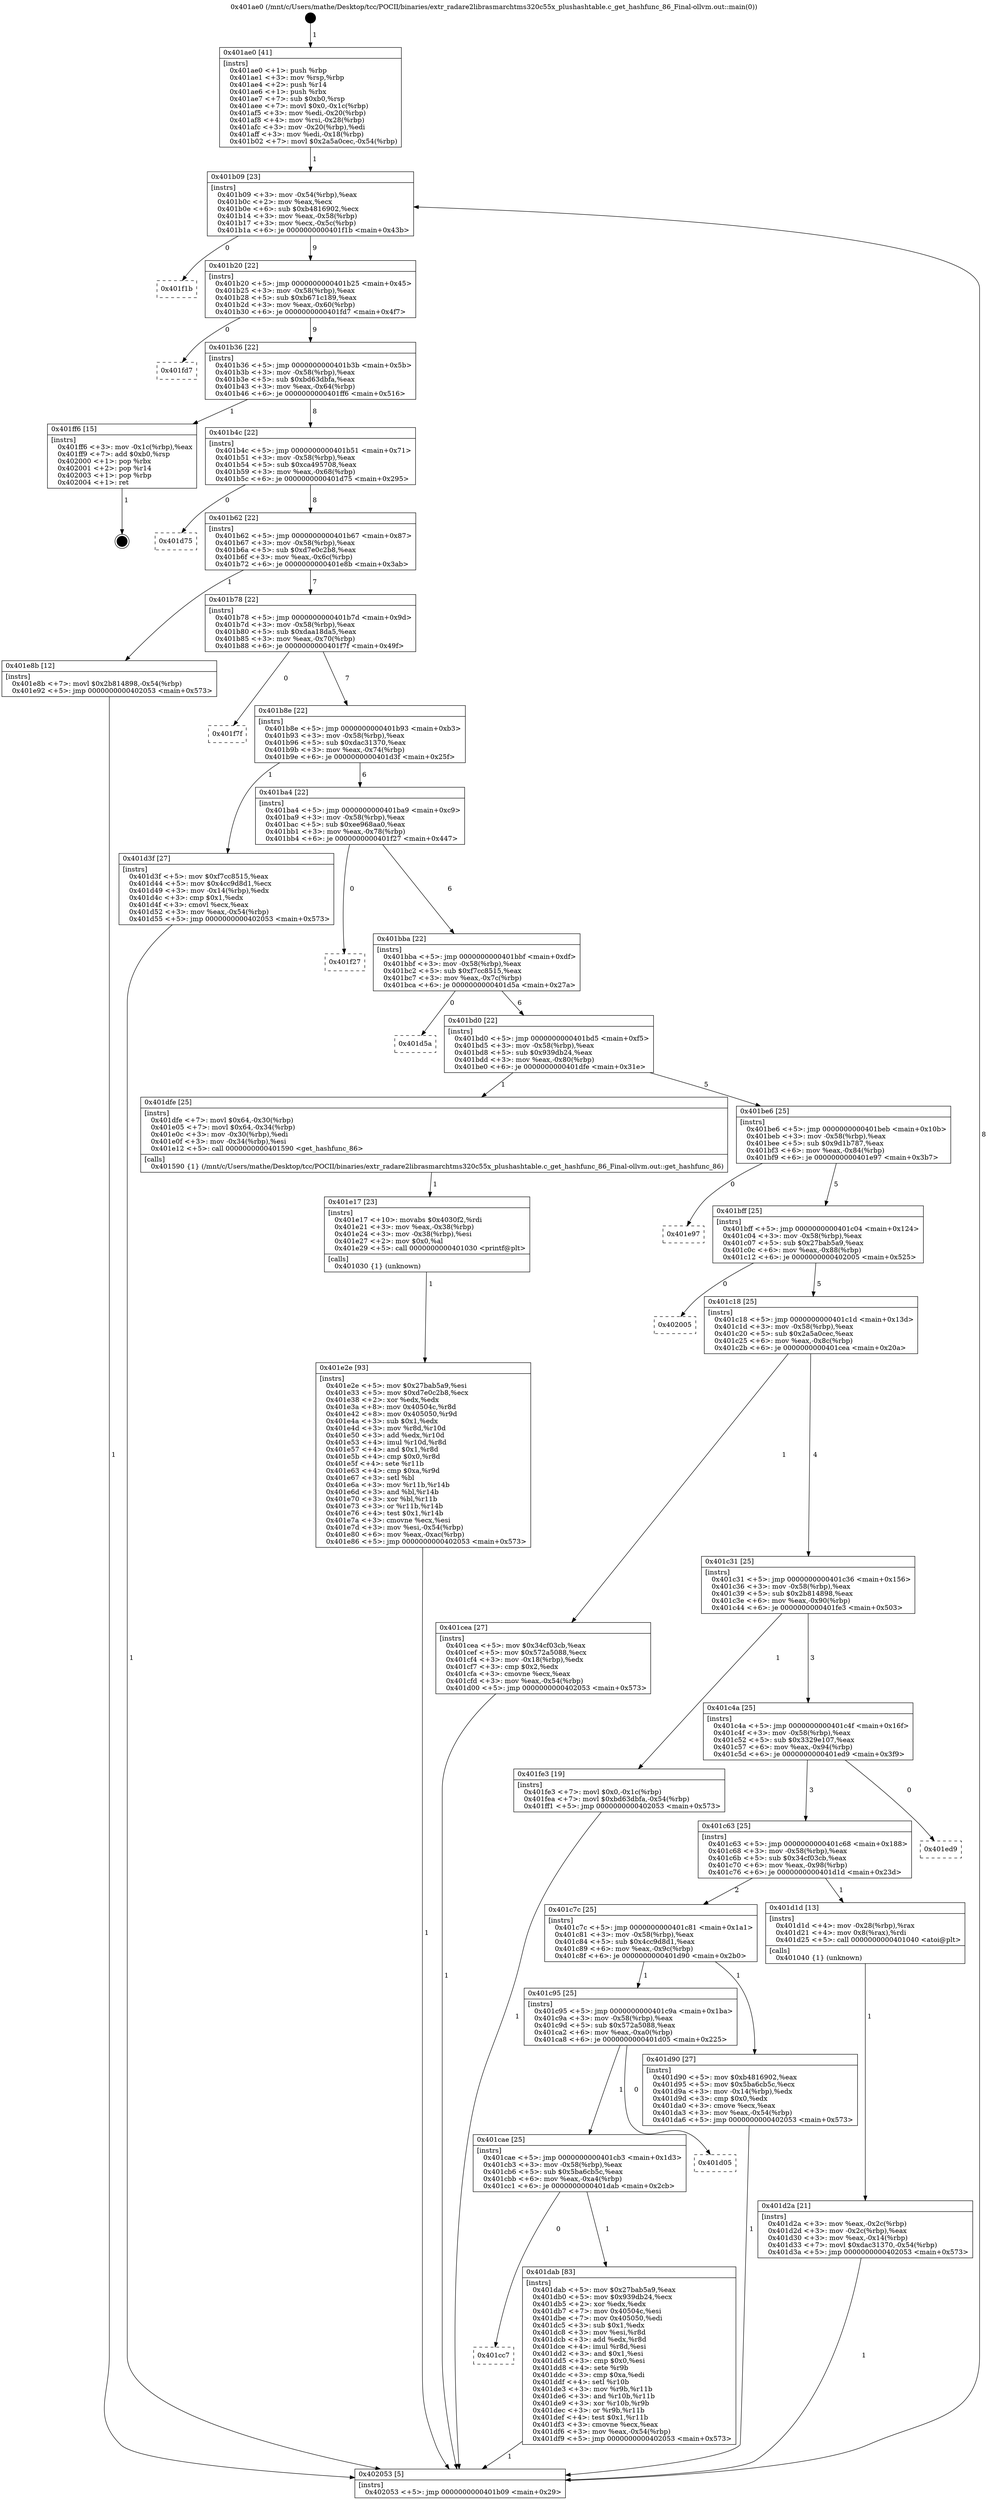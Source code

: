 digraph "0x401ae0" {
  label = "0x401ae0 (/mnt/c/Users/mathe/Desktop/tcc/POCII/binaries/extr_radare2librasmarchtms320c55x_plushashtable.c_get_hashfunc_86_Final-ollvm.out::main(0))"
  labelloc = "t"
  node[shape=record]

  Entry [label="",width=0.3,height=0.3,shape=circle,fillcolor=black,style=filled]
  "0x401b09" [label="{
     0x401b09 [23]\l
     | [instrs]\l
     &nbsp;&nbsp;0x401b09 \<+3\>: mov -0x54(%rbp),%eax\l
     &nbsp;&nbsp;0x401b0c \<+2\>: mov %eax,%ecx\l
     &nbsp;&nbsp;0x401b0e \<+6\>: sub $0xb4816902,%ecx\l
     &nbsp;&nbsp;0x401b14 \<+3\>: mov %eax,-0x58(%rbp)\l
     &nbsp;&nbsp;0x401b17 \<+3\>: mov %ecx,-0x5c(%rbp)\l
     &nbsp;&nbsp;0x401b1a \<+6\>: je 0000000000401f1b \<main+0x43b\>\l
  }"]
  "0x401f1b" [label="{
     0x401f1b\l
  }", style=dashed]
  "0x401b20" [label="{
     0x401b20 [22]\l
     | [instrs]\l
     &nbsp;&nbsp;0x401b20 \<+5\>: jmp 0000000000401b25 \<main+0x45\>\l
     &nbsp;&nbsp;0x401b25 \<+3\>: mov -0x58(%rbp),%eax\l
     &nbsp;&nbsp;0x401b28 \<+5\>: sub $0xb671c189,%eax\l
     &nbsp;&nbsp;0x401b2d \<+3\>: mov %eax,-0x60(%rbp)\l
     &nbsp;&nbsp;0x401b30 \<+6\>: je 0000000000401fd7 \<main+0x4f7\>\l
  }"]
  Exit [label="",width=0.3,height=0.3,shape=circle,fillcolor=black,style=filled,peripheries=2]
  "0x401fd7" [label="{
     0x401fd7\l
  }", style=dashed]
  "0x401b36" [label="{
     0x401b36 [22]\l
     | [instrs]\l
     &nbsp;&nbsp;0x401b36 \<+5\>: jmp 0000000000401b3b \<main+0x5b\>\l
     &nbsp;&nbsp;0x401b3b \<+3\>: mov -0x58(%rbp),%eax\l
     &nbsp;&nbsp;0x401b3e \<+5\>: sub $0xbd63dbfa,%eax\l
     &nbsp;&nbsp;0x401b43 \<+3\>: mov %eax,-0x64(%rbp)\l
     &nbsp;&nbsp;0x401b46 \<+6\>: je 0000000000401ff6 \<main+0x516\>\l
  }"]
  "0x401e2e" [label="{
     0x401e2e [93]\l
     | [instrs]\l
     &nbsp;&nbsp;0x401e2e \<+5\>: mov $0x27bab5a9,%esi\l
     &nbsp;&nbsp;0x401e33 \<+5\>: mov $0xd7e0c2b8,%ecx\l
     &nbsp;&nbsp;0x401e38 \<+2\>: xor %edx,%edx\l
     &nbsp;&nbsp;0x401e3a \<+8\>: mov 0x40504c,%r8d\l
     &nbsp;&nbsp;0x401e42 \<+8\>: mov 0x405050,%r9d\l
     &nbsp;&nbsp;0x401e4a \<+3\>: sub $0x1,%edx\l
     &nbsp;&nbsp;0x401e4d \<+3\>: mov %r8d,%r10d\l
     &nbsp;&nbsp;0x401e50 \<+3\>: add %edx,%r10d\l
     &nbsp;&nbsp;0x401e53 \<+4\>: imul %r10d,%r8d\l
     &nbsp;&nbsp;0x401e57 \<+4\>: and $0x1,%r8d\l
     &nbsp;&nbsp;0x401e5b \<+4\>: cmp $0x0,%r8d\l
     &nbsp;&nbsp;0x401e5f \<+4\>: sete %r11b\l
     &nbsp;&nbsp;0x401e63 \<+4\>: cmp $0xa,%r9d\l
     &nbsp;&nbsp;0x401e67 \<+3\>: setl %bl\l
     &nbsp;&nbsp;0x401e6a \<+3\>: mov %r11b,%r14b\l
     &nbsp;&nbsp;0x401e6d \<+3\>: and %bl,%r14b\l
     &nbsp;&nbsp;0x401e70 \<+3\>: xor %bl,%r11b\l
     &nbsp;&nbsp;0x401e73 \<+3\>: or %r11b,%r14b\l
     &nbsp;&nbsp;0x401e76 \<+4\>: test $0x1,%r14b\l
     &nbsp;&nbsp;0x401e7a \<+3\>: cmovne %ecx,%esi\l
     &nbsp;&nbsp;0x401e7d \<+3\>: mov %esi,-0x54(%rbp)\l
     &nbsp;&nbsp;0x401e80 \<+6\>: mov %eax,-0xac(%rbp)\l
     &nbsp;&nbsp;0x401e86 \<+5\>: jmp 0000000000402053 \<main+0x573\>\l
  }"]
  "0x401ff6" [label="{
     0x401ff6 [15]\l
     | [instrs]\l
     &nbsp;&nbsp;0x401ff6 \<+3\>: mov -0x1c(%rbp),%eax\l
     &nbsp;&nbsp;0x401ff9 \<+7\>: add $0xb0,%rsp\l
     &nbsp;&nbsp;0x402000 \<+1\>: pop %rbx\l
     &nbsp;&nbsp;0x402001 \<+2\>: pop %r14\l
     &nbsp;&nbsp;0x402003 \<+1\>: pop %rbp\l
     &nbsp;&nbsp;0x402004 \<+1\>: ret\l
  }"]
  "0x401b4c" [label="{
     0x401b4c [22]\l
     | [instrs]\l
     &nbsp;&nbsp;0x401b4c \<+5\>: jmp 0000000000401b51 \<main+0x71\>\l
     &nbsp;&nbsp;0x401b51 \<+3\>: mov -0x58(%rbp),%eax\l
     &nbsp;&nbsp;0x401b54 \<+5\>: sub $0xca495708,%eax\l
     &nbsp;&nbsp;0x401b59 \<+3\>: mov %eax,-0x68(%rbp)\l
     &nbsp;&nbsp;0x401b5c \<+6\>: je 0000000000401d75 \<main+0x295\>\l
  }"]
  "0x401e17" [label="{
     0x401e17 [23]\l
     | [instrs]\l
     &nbsp;&nbsp;0x401e17 \<+10\>: movabs $0x4030f2,%rdi\l
     &nbsp;&nbsp;0x401e21 \<+3\>: mov %eax,-0x38(%rbp)\l
     &nbsp;&nbsp;0x401e24 \<+3\>: mov -0x38(%rbp),%esi\l
     &nbsp;&nbsp;0x401e27 \<+2\>: mov $0x0,%al\l
     &nbsp;&nbsp;0x401e29 \<+5\>: call 0000000000401030 \<printf@plt\>\l
     | [calls]\l
     &nbsp;&nbsp;0x401030 \{1\} (unknown)\l
  }"]
  "0x401d75" [label="{
     0x401d75\l
  }", style=dashed]
  "0x401b62" [label="{
     0x401b62 [22]\l
     | [instrs]\l
     &nbsp;&nbsp;0x401b62 \<+5\>: jmp 0000000000401b67 \<main+0x87\>\l
     &nbsp;&nbsp;0x401b67 \<+3\>: mov -0x58(%rbp),%eax\l
     &nbsp;&nbsp;0x401b6a \<+5\>: sub $0xd7e0c2b8,%eax\l
     &nbsp;&nbsp;0x401b6f \<+3\>: mov %eax,-0x6c(%rbp)\l
     &nbsp;&nbsp;0x401b72 \<+6\>: je 0000000000401e8b \<main+0x3ab\>\l
  }"]
  "0x401cc7" [label="{
     0x401cc7\l
  }", style=dashed]
  "0x401e8b" [label="{
     0x401e8b [12]\l
     | [instrs]\l
     &nbsp;&nbsp;0x401e8b \<+7\>: movl $0x2b814898,-0x54(%rbp)\l
     &nbsp;&nbsp;0x401e92 \<+5\>: jmp 0000000000402053 \<main+0x573\>\l
  }"]
  "0x401b78" [label="{
     0x401b78 [22]\l
     | [instrs]\l
     &nbsp;&nbsp;0x401b78 \<+5\>: jmp 0000000000401b7d \<main+0x9d\>\l
     &nbsp;&nbsp;0x401b7d \<+3\>: mov -0x58(%rbp),%eax\l
     &nbsp;&nbsp;0x401b80 \<+5\>: sub $0xdaa18da5,%eax\l
     &nbsp;&nbsp;0x401b85 \<+3\>: mov %eax,-0x70(%rbp)\l
     &nbsp;&nbsp;0x401b88 \<+6\>: je 0000000000401f7f \<main+0x49f\>\l
  }"]
  "0x401dab" [label="{
     0x401dab [83]\l
     | [instrs]\l
     &nbsp;&nbsp;0x401dab \<+5\>: mov $0x27bab5a9,%eax\l
     &nbsp;&nbsp;0x401db0 \<+5\>: mov $0x939db24,%ecx\l
     &nbsp;&nbsp;0x401db5 \<+2\>: xor %edx,%edx\l
     &nbsp;&nbsp;0x401db7 \<+7\>: mov 0x40504c,%esi\l
     &nbsp;&nbsp;0x401dbe \<+7\>: mov 0x405050,%edi\l
     &nbsp;&nbsp;0x401dc5 \<+3\>: sub $0x1,%edx\l
     &nbsp;&nbsp;0x401dc8 \<+3\>: mov %esi,%r8d\l
     &nbsp;&nbsp;0x401dcb \<+3\>: add %edx,%r8d\l
     &nbsp;&nbsp;0x401dce \<+4\>: imul %r8d,%esi\l
     &nbsp;&nbsp;0x401dd2 \<+3\>: and $0x1,%esi\l
     &nbsp;&nbsp;0x401dd5 \<+3\>: cmp $0x0,%esi\l
     &nbsp;&nbsp;0x401dd8 \<+4\>: sete %r9b\l
     &nbsp;&nbsp;0x401ddc \<+3\>: cmp $0xa,%edi\l
     &nbsp;&nbsp;0x401ddf \<+4\>: setl %r10b\l
     &nbsp;&nbsp;0x401de3 \<+3\>: mov %r9b,%r11b\l
     &nbsp;&nbsp;0x401de6 \<+3\>: and %r10b,%r11b\l
     &nbsp;&nbsp;0x401de9 \<+3\>: xor %r10b,%r9b\l
     &nbsp;&nbsp;0x401dec \<+3\>: or %r9b,%r11b\l
     &nbsp;&nbsp;0x401def \<+4\>: test $0x1,%r11b\l
     &nbsp;&nbsp;0x401df3 \<+3\>: cmovne %ecx,%eax\l
     &nbsp;&nbsp;0x401df6 \<+3\>: mov %eax,-0x54(%rbp)\l
     &nbsp;&nbsp;0x401df9 \<+5\>: jmp 0000000000402053 \<main+0x573\>\l
  }"]
  "0x401f7f" [label="{
     0x401f7f\l
  }", style=dashed]
  "0x401b8e" [label="{
     0x401b8e [22]\l
     | [instrs]\l
     &nbsp;&nbsp;0x401b8e \<+5\>: jmp 0000000000401b93 \<main+0xb3\>\l
     &nbsp;&nbsp;0x401b93 \<+3\>: mov -0x58(%rbp),%eax\l
     &nbsp;&nbsp;0x401b96 \<+5\>: sub $0xdac31370,%eax\l
     &nbsp;&nbsp;0x401b9b \<+3\>: mov %eax,-0x74(%rbp)\l
     &nbsp;&nbsp;0x401b9e \<+6\>: je 0000000000401d3f \<main+0x25f\>\l
  }"]
  "0x401cae" [label="{
     0x401cae [25]\l
     | [instrs]\l
     &nbsp;&nbsp;0x401cae \<+5\>: jmp 0000000000401cb3 \<main+0x1d3\>\l
     &nbsp;&nbsp;0x401cb3 \<+3\>: mov -0x58(%rbp),%eax\l
     &nbsp;&nbsp;0x401cb6 \<+5\>: sub $0x5ba6cb5c,%eax\l
     &nbsp;&nbsp;0x401cbb \<+6\>: mov %eax,-0xa4(%rbp)\l
     &nbsp;&nbsp;0x401cc1 \<+6\>: je 0000000000401dab \<main+0x2cb\>\l
  }"]
  "0x401d3f" [label="{
     0x401d3f [27]\l
     | [instrs]\l
     &nbsp;&nbsp;0x401d3f \<+5\>: mov $0xf7cc8515,%eax\l
     &nbsp;&nbsp;0x401d44 \<+5\>: mov $0x4cc9d8d1,%ecx\l
     &nbsp;&nbsp;0x401d49 \<+3\>: mov -0x14(%rbp),%edx\l
     &nbsp;&nbsp;0x401d4c \<+3\>: cmp $0x1,%edx\l
     &nbsp;&nbsp;0x401d4f \<+3\>: cmovl %ecx,%eax\l
     &nbsp;&nbsp;0x401d52 \<+3\>: mov %eax,-0x54(%rbp)\l
     &nbsp;&nbsp;0x401d55 \<+5\>: jmp 0000000000402053 \<main+0x573\>\l
  }"]
  "0x401ba4" [label="{
     0x401ba4 [22]\l
     | [instrs]\l
     &nbsp;&nbsp;0x401ba4 \<+5\>: jmp 0000000000401ba9 \<main+0xc9\>\l
     &nbsp;&nbsp;0x401ba9 \<+3\>: mov -0x58(%rbp),%eax\l
     &nbsp;&nbsp;0x401bac \<+5\>: sub $0xee968aa0,%eax\l
     &nbsp;&nbsp;0x401bb1 \<+3\>: mov %eax,-0x78(%rbp)\l
     &nbsp;&nbsp;0x401bb4 \<+6\>: je 0000000000401f27 \<main+0x447\>\l
  }"]
  "0x401d05" [label="{
     0x401d05\l
  }", style=dashed]
  "0x401f27" [label="{
     0x401f27\l
  }", style=dashed]
  "0x401bba" [label="{
     0x401bba [22]\l
     | [instrs]\l
     &nbsp;&nbsp;0x401bba \<+5\>: jmp 0000000000401bbf \<main+0xdf\>\l
     &nbsp;&nbsp;0x401bbf \<+3\>: mov -0x58(%rbp),%eax\l
     &nbsp;&nbsp;0x401bc2 \<+5\>: sub $0xf7cc8515,%eax\l
     &nbsp;&nbsp;0x401bc7 \<+3\>: mov %eax,-0x7c(%rbp)\l
     &nbsp;&nbsp;0x401bca \<+6\>: je 0000000000401d5a \<main+0x27a\>\l
  }"]
  "0x401c95" [label="{
     0x401c95 [25]\l
     | [instrs]\l
     &nbsp;&nbsp;0x401c95 \<+5\>: jmp 0000000000401c9a \<main+0x1ba\>\l
     &nbsp;&nbsp;0x401c9a \<+3\>: mov -0x58(%rbp),%eax\l
     &nbsp;&nbsp;0x401c9d \<+5\>: sub $0x572a5088,%eax\l
     &nbsp;&nbsp;0x401ca2 \<+6\>: mov %eax,-0xa0(%rbp)\l
     &nbsp;&nbsp;0x401ca8 \<+6\>: je 0000000000401d05 \<main+0x225\>\l
  }"]
  "0x401d5a" [label="{
     0x401d5a\l
  }", style=dashed]
  "0x401bd0" [label="{
     0x401bd0 [22]\l
     | [instrs]\l
     &nbsp;&nbsp;0x401bd0 \<+5\>: jmp 0000000000401bd5 \<main+0xf5\>\l
     &nbsp;&nbsp;0x401bd5 \<+3\>: mov -0x58(%rbp),%eax\l
     &nbsp;&nbsp;0x401bd8 \<+5\>: sub $0x939db24,%eax\l
     &nbsp;&nbsp;0x401bdd \<+3\>: mov %eax,-0x80(%rbp)\l
     &nbsp;&nbsp;0x401be0 \<+6\>: je 0000000000401dfe \<main+0x31e\>\l
  }"]
  "0x401d90" [label="{
     0x401d90 [27]\l
     | [instrs]\l
     &nbsp;&nbsp;0x401d90 \<+5\>: mov $0xb4816902,%eax\l
     &nbsp;&nbsp;0x401d95 \<+5\>: mov $0x5ba6cb5c,%ecx\l
     &nbsp;&nbsp;0x401d9a \<+3\>: mov -0x14(%rbp),%edx\l
     &nbsp;&nbsp;0x401d9d \<+3\>: cmp $0x0,%edx\l
     &nbsp;&nbsp;0x401da0 \<+3\>: cmove %ecx,%eax\l
     &nbsp;&nbsp;0x401da3 \<+3\>: mov %eax,-0x54(%rbp)\l
     &nbsp;&nbsp;0x401da6 \<+5\>: jmp 0000000000402053 \<main+0x573\>\l
  }"]
  "0x401dfe" [label="{
     0x401dfe [25]\l
     | [instrs]\l
     &nbsp;&nbsp;0x401dfe \<+7\>: movl $0x64,-0x30(%rbp)\l
     &nbsp;&nbsp;0x401e05 \<+7\>: movl $0x64,-0x34(%rbp)\l
     &nbsp;&nbsp;0x401e0c \<+3\>: mov -0x30(%rbp),%edi\l
     &nbsp;&nbsp;0x401e0f \<+3\>: mov -0x34(%rbp),%esi\l
     &nbsp;&nbsp;0x401e12 \<+5\>: call 0000000000401590 \<get_hashfunc_86\>\l
     | [calls]\l
     &nbsp;&nbsp;0x401590 \{1\} (/mnt/c/Users/mathe/Desktop/tcc/POCII/binaries/extr_radare2librasmarchtms320c55x_plushashtable.c_get_hashfunc_86_Final-ollvm.out::get_hashfunc_86)\l
  }"]
  "0x401be6" [label="{
     0x401be6 [25]\l
     | [instrs]\l
     &nbsp;&nbsp;0x401be6 \<+5\>: jmp 0000000000401beb \<main+0x10b\>\l
     &nbsp;&nbsp;0x401beb \<+3\>: mov -0x58(%rbp),%eax\l
     &nbsp;&nbsp;0x401bee \<+5\>: sub $0x9d1b787,%eax\l
     &nbsp;&nbsp;0x401bf3 \<+6\>: mov %eax,-0x84(%rbp)\l
     &nbsp;&nbsp;0x401bf9 \<+6\>: je 0000000000401e97 \<main+0x3b7\>\l
  }"]
  "0x401d2a" [label="{
     0x401d2a [21]\l
     | [instrs]\l
     &nbsp;&nbsp;0x401d2a \<+3\>: mov %eax,-0x2c(%rbp)\l
     &nbsp;&nbsp;0x401d2d \<+3\>: mov -0x2c(%rbp),%eax\l
     &nbsp;&nbsp;0x401d30 \<+3\>: mov %eax,-0x14(%rbp)\l
     &nbsp;&nbsp;0x401d33 \<+7\>: movl $0xdac31370,-0x54(%rbp)\l
     &nbsp;&nbsp;0x401d3a \<+5\>: jmp 0000000000402053 \<main+0x573\>\l
  }"]
  "0x401e97" [label="{
     0x401e97\l
  }", style=dashed]
  "0x401bff" [label="{
     0x401bff [25]\l
     | [instrs]\l
     &nbsp;&nbsp;0x401bff \<+5\>: jmp 0000000000401c04 \<main+0x124\>\l
     &nbsp;&nbsp;0x401c04 \<+3\>: mov -0x58(%rbp),%eax\l
     &nbsp;&nbsp;0x401c07 \<+5\>: sub $0x27bab5a9,%eax\l
     &nbsp;&nbsp;0x401c0c \<+6\>: mov %eax,-0x88(%rbp)\l
     &nbsp;&nbsp;0x401c12 \<+6\>: je 0000000000402005 \<main+0x525\>\l
  }"]
  "0x401c7c" [label="{
     0x401c7c [25]\l
     | [instrs]\l
     &nbsp;&nbsp;0x401c7c \<+5\>: jmp 0000000000401c81 \<main+0x1a1\>\l
     &nbsp;&nbsp;0x401c81 \<+3\>: mov -0x58(%rbp),%eax\l
     &nbsp;&nbsp;0x401c84 \<+5\>: sub $0x4cc9d8d1,%eax\l
     &nbsp;&nbsp;0x401c89 \<+6\>: mov %eax,-0x9c(%rbp)\l
     &nbsp;&nbsp;0x401c8f \<+6\>: je 0000000000401d90 \<main+0x2b0\>\l
  }"]
  "0x402005" [label="{
     0x402005\l
  }", style=dashed]
  "0x401c18" [label="{
     0x401c18 [25]\l
     | [instrs]\l
     &nbsp;&nbsp;0x401c18 \<+5\>: jmp 0000000000401c1d \<main+0x13d\>\l
     &nbsp;&nbsp;0x401c1d \<+3\>: mov -0x58(%rbp),%eax\l
     &nbsp;&nbsp;0x401c20 \<+5\>: sub $0x2a5a0cec,%eax\l
     &nbsp;&nbsp;0x401c25 \<+6\>: mov %eax,-0x8c(%rbp)\l
     &nbsp;&nbsp;0x401c2b \<+6\>: je 0000000000401cea \<main+0x20a\>\l
  }"]
  "0x401d1d" [label="{
     0x401d1d [13]\l
     | [instrs]\l
     &nbsp;&nbsp;0x401d1d \<+4\>: mov -0x28(%rbp),%rax\l
     &nbsp;&nbsp;0x401d21 \<+4\>: mov 0x8(%rax),%rdi\l
     &nbsp;&nbsp;0x401d25 \<+5\>: call 0000000000401040 \<atoi@plt\>\l
     | [calls]\l
     &nbsp;&nbsp;0x401040 \{1\} (unknown)\l
  }"]
  "0x401cea" [label="{
     0x401cea [27]\l
     | [instrs]\l
     &nbsp;&nbsp;0x401cea \<+5\>: mov $0x34cf03cb,%eax\l
     &nbsp;&nbsp;0x401cef \<+5\>: mov $0x572a5088,%ecx\l
     &nbsp;&nbsp;0x401cf4 \<+3\>: mov -0x18(%rbp),%edx\l
     &nbsp;&nbsp;0x401cf7 \<+3\>: cmp $0x2,%edx\l
     &nbsp;&nbsp;0x401cfa \<+3\>: cmovne %ecx,%eax\l
     &nbsp;&nbsp;0x401cfd \<+3\>: mov %eax,-0x54(%rbp)\l
     &nbsp;&nbsp;0x401d00 \<+5\>: jmp 0000000000402053 \<main+0x573\>\l
  }"]
  "0x401c31" [label="{
     0x401c31 [25]\l
     | [instrs]\l
     &nbsp;&nbsp;0x401c31 \<+5\>: jmp 0000000000401c36 \<main+0x156\>\l
     &nbsp;&nbsp;0x401c36 \<+3\>: mov -0x58(%rbp),%eax\l
     &nbsp;&nbsp;0x401c39 \<+5\>: sub $0x2b814898,%eax\l
     &nbsp;&nbsp;0x401c3e \<+6\>: mov %eax,-0x90(%rbp)\l
     &nbsp;&nbsp;0x401c44 \<+6\>: je 0000000000401fe3 \<main+0x503\>\l
  }"]
  "0x402053" [label="{
     0x402053 [5]\l
     | [instrs]\l
     &nbsp;&nbsp;0x402053 \<+5\>: jmp 0000000000401b09 \<main+0x29\>\l
  }"]
  "0x401ae0" [label="{
     0x401ae0 [41]\l
     | [instrs]\l
     &nbsp;&nbsp;0x401ae0 \<+1\>: push %rbp\l
     &nbsp;&nbsp;0x401ae1 \<+3\>: mov %rsp,%rbp\l
     &nbsp;&nbsp;0x401ae4 \<+2\>: push %r14\l
     &nbsp;&nbsp;0x401ae6 \<+1\>: push %rbx\l
     &nbsp;&nbsp;0x401ae7 \<+7\>: sub $0xb0,%rsp\l
     &nbsp;&nbsp;0x401aee \<+7\>: movl $0x0,-0x1c(%rbp)\l
     &nbsp;&nbsp;0x401af5 \<+3\>: mov %edi,-0x20(%rbp)\l
     &nbsp;&nbsp;0x401af8 \<+4\>: mov %rsi,-0x28(%rbp)\l
     &nbsp;&nbsp;0x401afc \<+3\>: mov -0x20(%rbp),%edi\l
     &nbsp;&nbsp;0x401aff \<+3\>: mov %edi,-0x18(%rbp)\l
     &nbsp;&nbsp;0x401b02 \<+7\>: movl $0x2a5a0cec,-0x54(%rbp)\l
  }"]
  "0x401c63" [label="{
     0x401c63 [25]\l
     | [instrs]\l
     &nbsp;&nbsp;0x401c63 \<+5\>: jmp 0000000000401c68 \<main+0x188\>\l
     &nbsp;&nbsp;0x401c68 \<+3\>: mov -0x58(%rbp),%eax\l
     &nbsp;&nbsp;0x401c6b \<+5\>: sub $0x34cf03cb,%eax\l
     &nbsp;&nbsp;0x401c70 \<+6\>: mov %eax,-0x98(%rbp)\l
     &nbsp;&nbsp;0x401c76 \<+6\>: je 0000000000401d1d \<main+0x23d\>\l
  }"]
  "0x401fe3" [label="{
     0x401fe3 [19]\l
     | [instrs]\l
     &nbsp;&nbsp;0x401fe3 \<+7\>: movl $0x0,-0x1c(%rbp)\l
     &nbsp;&nbsp;0x401fea \<+7\>: movl $0xbd63dbfa,-0x54(%rbp)\l
     &nbsp;&nbsp;0x401ff1 \<+5\>: jmp 0000000000402053 \<main+0x573\>\l
  }"]
  "0x401c4a" [label="{
     0x401c4a [25]\l
     | [instrs]\l
     &nbsp;&nbsp;0x401c4a \<+5\>: jmp 0000000000401c4f \<main+0x16f\>\l
     &nbsp;&nbsp;0x401c4f \<+3\>: mov -0x58(%rbp),%eax\l
     &nbsp;&nbsp;0x401c52 \<+5\>: sub $0x3329e107,%eax\l
     &nbsp;&nbsp;0x401c57 \<+6\>: mov %eax,-0x94(%rbp)\l
     &nbsp;&nbsp;0x401c5d \<+6\>: je 0000000000401ed9 \<main+0x3f9\>\l
  }"]
  "0x401ed9" [label="{
     0x401ed9\l
  }", style=dashed]
  Entry -> "0x401ae0" [label=" 1"]
  "0x401b09" -> "0x401f1b" [label=" 0"]
  "0x401b09" -> "0x401b20" [label=" 9"]
  "0x401ff6" -> Exit [label=" 1"]
  "0x401b20" -> "0x401fd7" [label=" 0"]
  "0x401b20" -> "0x401b36" [label=" 9"]
  "0x401fe3" -> "0x402053" [label=" 1"]
  "0x401b36" -> "0x401ff6" [label=" 1"]
  "0x401b36" -> "0x401b4c" [label=" 8"]
  "0x401e8b" -> "0x402053" [label=" 1"]
  "0x401b4c" -> "0x401d75" [label=" 0"]
  "0x401b4c" -> "0x401b62" [label=" 8"]
  "0x401e2e" -> "0x402053" [label=" 1"]
  "0x401b62" -> "0x401e8b" [label=" 1"]
  "0x401b62" -> "0x401b78" [label=" 7"]
  "0x401e17" -> "0x401e2e" [label=" 1"]
  "0x401b78" -> "0x401f7f" [label=" 0"]
  "0x401b78" -> "0x401b8e" [label=" 7"]
  "0x401dfe" -> "0x401e17" [label=" 1"]
  "0x401b8e" -> "0x401d3f" [label=" 1"]
  "0x401b8e" -> "0x401ba4" [label=" 6"]
  "0x401cae" -> "0x401cc7" [label=" 0"]
  "0x401ba4" -> "0x401f27" [label=" 0"]
  "0x401ba4" -> "0x401bba" [label=" 6"]
  "0x401cae" -> "0x401dab" [label=" 1"]
  "0x401bba" -> "0x401d5a" [label=" 0"]
  "0x401bba" -> "0x401bd0" [label=" 6"]
  "0x401c95" -> "0x401cae" [label=" 1"]
  "0x401bd0" -> "0x401dfe" [label=" 1"]
  "0x401bd0" -> "0x401be6" [label=" 5"]
  "0x401c95" -> "0x401d05" [label=" 0"]
  "0x401be6" -> "0x401e97" [label=" 0"]
  "0x401be6" -> "0x401bff" [label=" 5"]
  "0x401d90" -> "0x402053" [label=" 1"]
  "0x401bff" -> "0x402005" [label=" 0"]
  "0x401bff" -> "0x401c18" [label=" 5"]
  "0x401c7c" -> "0x401c95" [label=" 1"]
  "0x401c18" -> "0x401cea" [label=" 1"]
  "0x401c18" -> "0x401c31" [label=" 4"]
  "0x401cea" -> "0x402053" [label=" 1"]
  "0x401ae0" -> "0x401b09" [label=" 1"]
  "0x402053" -> "0x401b09" [label=" 8"]
  "0x401c7c" -> "0x401d90" [label=" 1"]
  "0x401c31" -> "0x401fe3" [label=" 1"]
  "0x401c31" -> "0x401c4a" [label=" 3"]
  "0x401d3f" -> "0x402053" [label=" 1"]
  "0x401c4a" -> "0x401ed9" [label=" 0"]
  "0x401c4a" -> "0x401c63" [label=" 3"]
  "0x401dab" -> "0x402053" [label=" 1"]
  "0x401c63" -> "0x401d1d" [label=" 1"]
  "0x401c63" -> "0x401c7c" [label=" 2"]
  "0x401d1d" -> "0x401d2a" [label=" 1"]
  "0x401d2a" -> "0x402053" [label=" 1"]
}
